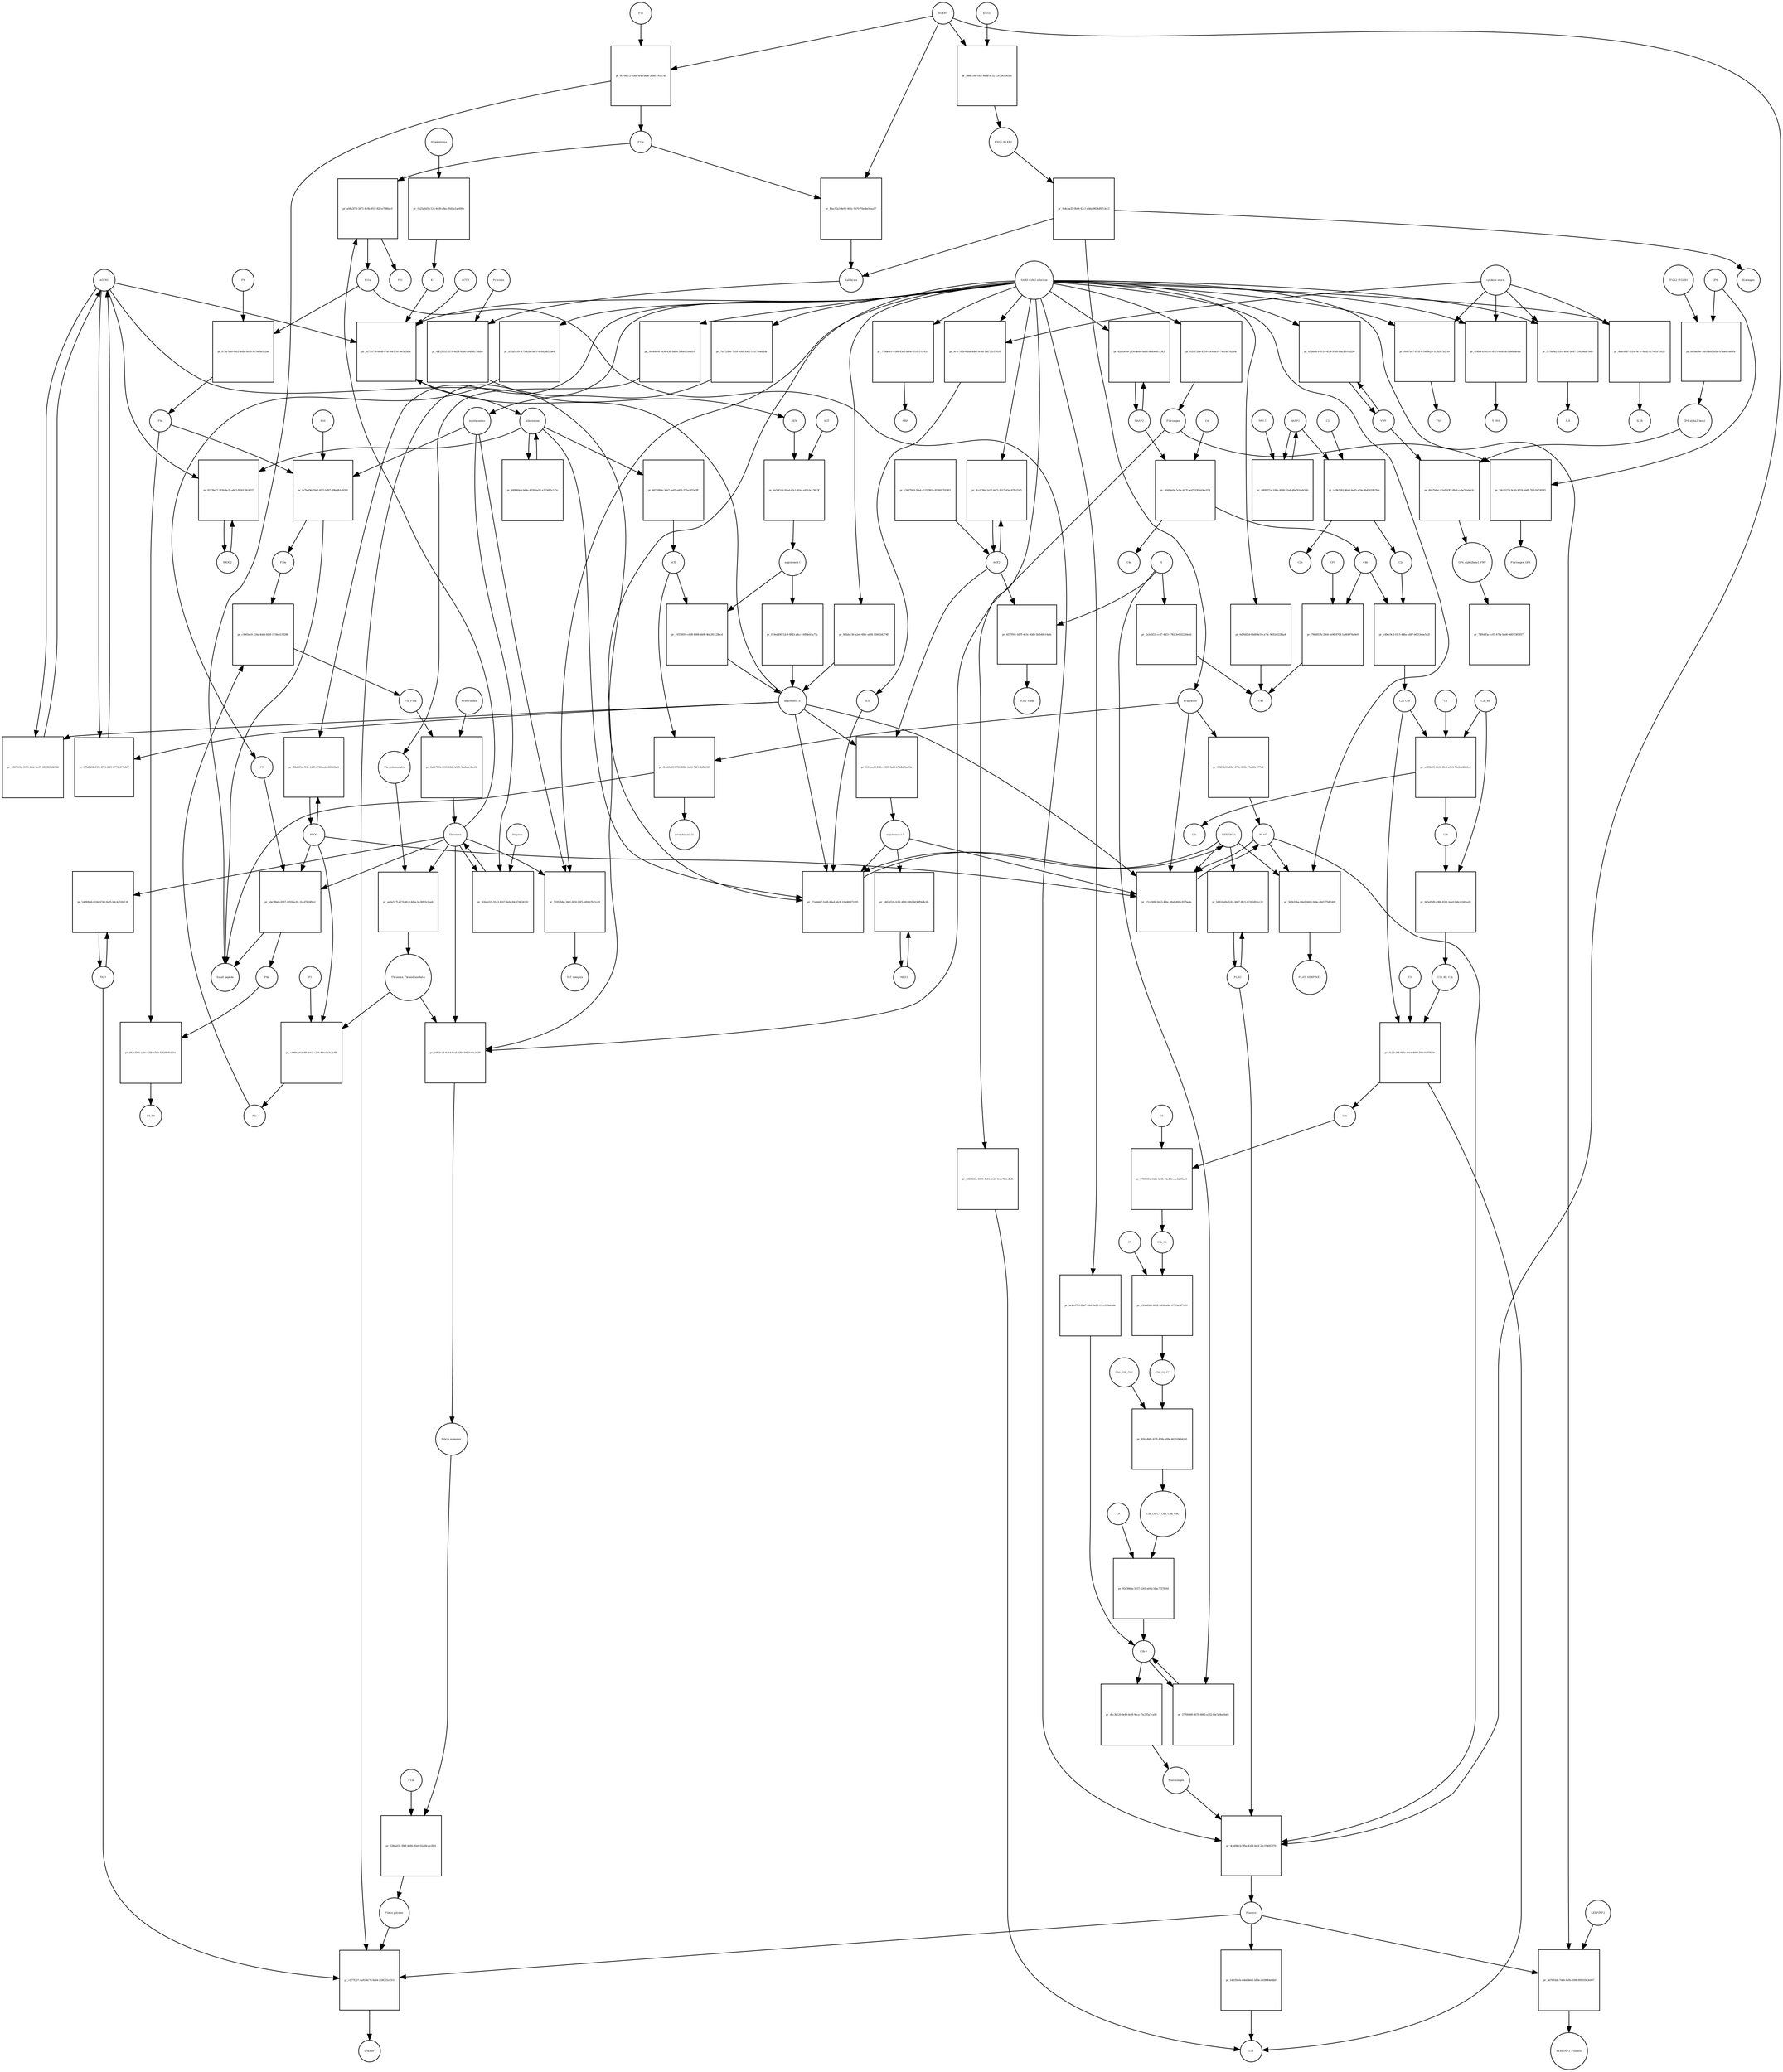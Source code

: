 strict digraph  {
F8 [annotation="urn_miriam_hgnc_3546|urn_miriam_taxonomy_9606", bipartite=0, cls=macromolecule, fontsize=4, label=F8, shape=circle];
"pr_a4e78bd4-6907-4959-ac81-1b1d7826fbe2" [annotation="", bipartite=1, cls=process, fontsize=4, label="pr_a4e78bd4-6907-4959-ac81-1b1d7826fbe2", shape=square];
"Small peptide" [annotation=urn_miriam_mesh_D010446, bipartite=0, cls=macromolecule, fontsize=4, label="Small peptide", shape=circle];
F8a [annotation="urn_miriam_hgnc.symbol_F8|urn_miriam_mesh_D015944|urn_miriam_taxonomy_9606", bipartite=0, cls=macromolecule, fontsize=4, label=F8a, shape=circle];
Thrombin [annotation="urn_miriam_hgnc_3535|urn_miriam_taxonomy_9606", bipartite=0, cls=macromolecule, fontsize=4, label=Thrombin, shape=circle];
PROC [annotation="urn_miriam_hgnc_9451|urn_miriam_taxonomy_9606", bipartite=0, cls=macromolecule, fontsize=4, label=PROC, shape=circle];
AGTR1 [annotation=urn_miriam_hgnc_336, bipartite=0, cls=macromolecule, fontsize=4, label=AGTR1, shape=circle];
"pr_1807919d-1959-40dc-bc07-059981b82382" [annotation="", bipartite=1, cls=process, fontsize=4, label="pr_1807919d-1959-40dc-bc07-059981b82382", shape=square];
"angiotensin II" [annotation="urn_miriam_obo.chebi_CHEBI%3A2718|urn_miriam_taxonomy_9606", bipartite=0, cls="simple chemical", fontsize=4, label="angiotensin II", shape=circle];
NR3C2 [annotation="", bipartite=0, cls=macromolecule, fontsize=4, label=NR3C2, shape=circle];
"pr_8273bef7-2836-4e32-a8e2-f630139c8237" [annotation="", bipartite=1, cls=process, fontsize=4, label="pr_8273bef7-2836-4e32-a8e2-f630139c8237", shape=square];
aldosterone [annotation="urn_miriam_obo.chebi_CHEBI%3A27584", bipartite=0, cls="simple chemical", fontsize=4, label=aldosterone, shape=circle];
"pr_d49060e4-b64e-4339-ba91-e363db5c122c" [annotation="", bipartite=1, cls=process, fontsize=4, label="pr_d49060e4-b64e-4339-ba91-e363db5c122c", shape=square];
SERPINE1 [annotation="", bipartite=0, cls=macromolecule, fontsize=4, label=SERPINE1, shape=circle];
"pr_27abb4d7-fa48-48ad-bb24-105d48971895" [annotation="", bipartite=1, cls=process, fontsize=4, label="pr_27abb4d7-fa48-48ad-bb24-105d48971895", shape=square];
"angiotensin I-7" [annotation="urn_miriam_obo.chebi_CHEBI%3A55438|urn_miriam_taxonomy_9606", bipartite=0, cls="simple chemical", fontsize=4, label="angiotensin I-7", shape=circle];
IL6 [annotation="urn_miriam_hgnc_6018|urn_miriam_taxonomy_9606", bipartite=0, cls=macromolecule, fontsize=4, label=IL6, shape=circle];
"pr_92729738-d668-47af-98f1-5079e3afbfbc" [annotation="", bipartite=1, cls=process, fontsize=4, label="pr_92729738-d668-47af-98f1-5079e3afbfbc", shape=square];
"SARS-CoV-2 infection" [annotation="urn_miriam_taxonomy_2697049|urn_miriam_mesh_D012327", bipartite=0, cls=phenotype, fontsize=4, label="SARS-CoV-2 infection", shape=circle];
"K+" [annotation="urn_miriam_obo.chebi_CHEBI%3A29103", bipartite=0, cls="simple chemical", fontsize=4, label="K+", shape=circle];
ACTH [annotation=urn_miriam_hgnc_9201, bipartite=0, cls="simple chemical", fontsize=4, label=ACTH, shape=circle];
"pr_8d5dac56-a2e6-480c-af68-35661b4374f4" [annotation="", bipartite=1, cls=process, fontsize=4, label="pr_8d5dac56-a2e6-480c-af68-35661b4374f4", shape=square];
Bradykinin [annotation="urn_miriam_obo.chebi_CHEBI%3A3165|urn_miriam_taxonomy_9606", bipartite=0, cls=macromolecule, fontsize=4, label=Bradykinin, shape=circle];
"pr_8cb28e63-5786-432c-bafd-732142d5a06f" [annotation="", bipartite=1, cls=process, fontsize=4, label="pr_8cb28e63-5786-432c-bafd-732142d5a06f", shape=square];
"Bradykinin(1-5)" [annotation="urn_miriam_mesh_C079000|urn_miriam_taxonomy_9606", bipartite=0, cls=macromolecule, fontsize=4, label="Bradykinin(1-5)", shape=circle];
ACE [annotation="urn_miriam_hgnc_2707|urn_miriam_taxonomy_9606", bipartite=0, cls=macromolecule, fontsize=4, label=ACE, shape=circle];
"pr_5f303b31-d9bf-471b-980b-17aa83c977e4" [annotation="", bipartite=1, cls=process, fontsize=4, label="pr_5f303b31-d9bf-471b-980b-17aa83c977e4", shape=square];
PLAT [annotation="urn_miriam_hgnc_9051|urn_miriam_taxonomy_9606", bipartite=0, cls=macromolecule, fontsize=4, label=PLAT, shape=circle];
"pr_97b2b24f-89f3-4774-80f1-2776b571eb5f" [annotation="", bipartite=1, cls=process, fontsize=4, label="pr_97b2b24f-89f3-4774-80f1-2776b571eb5f", shape=square];
MAS1 [annotation="", bipartite=0, cls=macromolecule, fontsize=4, label=MAS1, shape=circle];
"pr_e462d326-fc62-4f00-90fd-dd36ff6c4c6b" [annotation="", bipartite=1, cls=process, fontsize=4, label="pr_e462d326-fc62-4f00-90fd-dd36ff6c4c6b", shape=square];
Fibrinogen [annotation="urn_miriam_pubmed_19296670|urn_miriam_obo.go_GO%3A0005577|urn_miriam_hgnc_3661|urn_miriam_hgnc_3662|urn_miriam_hgnc_3694|urn_miriam_taxonomy_9606", bipartite=0, cls=complex, fontsize=4, label=Fibrinogen, shape=circle];
"pr_58c85274-9c50-4729-ab88-767c04f38165" [annotation="", bipartite=1, cls=process, fontsize=4, label="pr_58c85274-9c50-4729-ab88-767c04f38165", shape=square];
GP6 [annotation="urn_miriam_hgnc_HGNC%3A14388|urn_miriam_taxonomy_9606", bipartite=0, cls=macromolecule, fontsize=4, label=GP6, shape=circle];
Fibrinogen_GP6 [annotation="urn_miriam_pubmed_19296670|urn_miriam_obo.go_GO%3A0005577|urn_miriam_hgnc_HGNC%3A14388|urn_miriam_taxonomy_9606", bipartite=0, cls=complex, fontsize=4, label=Fibrinogen_GP6, shape=circle];
GP6_alpha2_beta1 [annotation="urn_miriam_pubmed_25051961|urn_miriam_taxonomy_10090|urn_miriam_hgnc_14338|urn_miriam_hgnc_6137|urn_miriam_hgnc_6153", bipartite=0, cls=complex, fontsize=4, label=GP6_alpha2_beta1, shape=circle];
"pr_4b570dbc-82a0-43f2-8fad-cc6e7cebdcfc" [annotation="", bipartite=1, cls=process, fontsize=4, label="pr_4b570dbc-82a0-43f2-8fad-cc6e7cebdcfc", shape=square];
VWF [annotation="urn_miriam_hgnc_12726|urn_miriam_taxonomy_9606", bipartite=0, cls=macromolecule, fontsize=4, label=VWF, shape=circle];
GP6_alpha2beta1_VWF [annotation="urn_miriam_pubmed_25051961|urn_miriam_taxonomy_10090|urn_miriam_hgnc_14338|urn_miriam_hgnc_6137|urn_miriam_hgnc_6153|urn_miriam_hgnc_12726", bipartite=0, cls=complex, fontsize=4, label=GP6_alpha2beta1_VWF, shape=circle];
"pr_d65bd9bc-58f0-46ff-afba-b7aae63489fa" [annotation="", bipartite=1, cls=process, fontsize=4, label="pr_d65bd9bc-58f0-46ff-afba-b7aae63489fa", shape=square];
ITGA2_ITGAB1 [annotation="urn_miriam_intact_EBI-16428357|urn_miriam_hgnc_6137|urn_miriam_hgnc_6153|urn_miriam_taxonomy_9606", bipartite=0, cls=complex, fontsize=4, label=ITGA2_ITGAB1, shape=circle];
"pr_7df4445a-cc87-47ba-b5d0-9d03f3858571" [annotation="", bipartite=1, cls="omitted process", fontsize=4, label="pr_7df4445a-cc87-47ba-b5d0-9d03f3858571", shape=square];
"Fibrin polymer" [annotation="urn_miriam_mesh_C465961|urn_miriam_taxonomy_9606", bipartite=0, cls=macromolecule, fontsize=4, label="Fibrin polymer", shape=circle];
"pr_c877f227-4a81-4c70-9a44-218f225cf351" [annotation="", bipartite=1, cls=process, fontsize=4, label="pr_c877f227-4a81-4c70-9a44-218f225cf351", shape=square];
"D-dimer" [annotation="urn_miriam_pubmed_19008457|urn_miriam_mesh_C036309|urn_miriam_taxonomy_9606", bipartite=0, cls=macromolecule, fontsize=4, label="D-dimer", shape=circle];
Plasmin [annotation="urn_miriam_hgnc.symbol_PLG|urn_miriam_mesh_D005341|urn_miriam_brenda_3.4.21.7|urn_miriam_taxonomy_9606", bipartite=0, cls=macromolecule, fontsize=4, label=Plasmin, shape=circle];
TAFI [annotation="urn_miriam_hgnc_1546|urn_miriam_taxonomy_9606", bipartite=0, cls=macromolecule, fontsize=4, label=TAFI, shape=circle];
"Fibrin monomer" [annotation="urn_miriam_mesh_C011468|urn_miriam_taxonomy_9606", bipartite=0, cls=macromolecule, fontsize=4, label="Fibrin monomer", shape=circle];
"pr_538aa03c-f86f-4e86-80e0-02ad6cce2881" [annotation="", bipartite=1, cls=process, fontsize=4, label="pr_538aa03c-f86f-4e86-80e0-02ad6cce2881", shape=square];
F13a [annotation="urn_miriam_hgnc.symbol_F13|urn_miriam_mesh_D026122|urn_miriam_brenda_2.3.2.13|urn_miriam_taxonomy_9606", bipartite=0, cls=macromolecule, fontsize=4, label=F13a, shape=circle];
"pr_f69d7a47-615f-4704-9d29-1c2b5a7a2f99" [annotation="", bipartite=1, cls=process, fontsize=4, label="pr_f69d7a47-615f-4704-9d29-1c2b5a7a2f99", shape=square];
TNF [annotation="urn_miriam_hgnc_11892|urn_miriam_taxonomy_9606", bipartite=0, cls=macromolecule, fontsize=4, label=TNF, shape=circle];
"cytokine storm" [annotation="urn_miriam_pubmed_2504360|urn_miriam_taxonomy_9606", bipartite=0, cls=phenotype, fontsize=4, label="cytokine storm", shape=circle];
"pr_248356eb-4bbd-46d1-b8de-dd380fdef4b0" [annotation="", bipartite=1, cls=process, fontsize=4, label="pr_248356eb-4bbd-46d1-b8de-dd380fdef4b0", shape=square];
C5a [annotation="urn_miriam_hgnc.symbol_C5|urn_miriam_mesh_D015936|urn_miriam_taxonomy_9606", bipartite=0, cls=macromolecule, fontsize=4, label=C5a, shape=circle];
"pr_dcc3b120-0e48-4ef8-9cca-75c385a7ca00" [annotation="", bipartite=1, cls=process, fontsize=4, label="pr_dcc3b120-0e48-4ef8-9cca-75c385a7ca00", shape=square];
Plasminogen [annotation="urn_miriam_hgnc_9071|urn_miriam_taxonomy_9606", bipartite=0, cls=macromolecule, fontsize=4, label=Plasminogen, shape=circle];
"C5b-9" [annotation="urn_miriam_obo.go_GO%3A0005579|urn_miriam_mesh_D015938|urn_miriam_mesh_D050776|urn_miriam_hgnc_1339|urn_miriam_hgnc_1346|urn_miriam_hgnc_1352|urn_miriam_hgnc_1353|urn_miriam_hgnc_1354|urn_miriam_hgnc_1358|urn_miriam_taxonomy_9606", bipartite=0, cls=complex, fontsize=4, label="C5b-9", shape=circle];
C2 [annotation="urn_miriam_hgnc_1248|urn_miriam_taxonomy_9606", bipartite=0, cls=macromolecule, fontsize=4, label=C2, shape=circle];
"pr_ce9b36b2-46a6-4e35-a19e-8b41618b7fee" [annotation="", bipartite=1, cls=process, fontsize=4, label="pr_ce9b36b2-46a6-4e35-a19e-8b41618b7fee", shape=square];
C2a [annotation="urn_miriam_hgnc.symbol_C2|urn_miriam_mesh_D050678|urn_miriam_taxonomy_9606", bipartite=0, cls=macromolecule, fontsize=4, label=C2a, shape=circle];
C2b [annotation="urn_miriam_hgnc.symbol_C2|urn_miriam_mesh_D050679|urn_miriam_taxonomy_9606", bipartite=0, cls=macromolecule, fontsize=4, label=C2b, shape=circle];
MASP1 [annotation="urn_miriam_hgnc_6901|urn_miriam_taxonomy_9606", bipartite=0, cls=macromolecule, fontsize=4, label=MASP1, shape=circle];
"pr_ef4bac41-e191-4515-be8c-dc5bb60be49c" [annotation="", bipartite=1, cls=process, fontsize=4, label="pr_ef4bac41-e191-4515-be8c-dc5bb60be49c", shape=square];
IL2RA [annotation="urn_miriam_hgnc_6008|urn_miriam_taxonomy_9606", bipartite=0, cls=macromolecule, fontsize=4, label=IL2RA, shape=circle];
"pr_f176a8a2-05cf-405c-b047-23429ad07b49" [annotation="", bipartite=1, cls=process, fontsize=4, label="pr_f176a8a2-05cf-405c-b047-23429ad07b49", shape=square];
IL8 [annotation="urn_miriam_hgnc_6025|urn_miriam_taxonomy_9606", bipartite=0, cls=macromolecule, fontsize=4, label=IL8, shape=circle];
"pr_0059831a-0890-4b84-8c21-9cdc733cdb3b" [annotation="", bipartite=1, cls=process, fontsize=4, label="pr_0059831a-0890-4b84-8c21-9cdc733cdb3b", shape=square];
"pr_9c1c782b-e38a-4db6-9c3d-1ad721cf561d" [annotation="", bipartite=1, cls=process, fontsize=4, label="pr_9c1c782b-e38a-4db6-9c3d-1ad721cf561d", shape=square];
"pr_4eace687-5558-4c7c-8cd2-d17603f7392e" [annotation="", bipartite=1, cls=process, fontsize=4, label="pr_4eace687-5558-4c7c-8cd2-d17603f7392e", shape=square];
IL1B [annotation="urn_miriam_hgnc_5992|urn_miriam_taxonomy_9606", bipartite=0, cls=macromolecule, fontsize=4, label=IL1B, shape=circle];
Prorenin [annotation="urn_miriam_hgnc_9958|urn_miriam_taxonomy_9606", bipartite=0, cls=macromolecule, fontsize=4, label=Prorenin, shape=circle];
"pr_43f25552-3578-4624-89d6-964bd8728bb9" [annotation="", bipartite=1, cls=process, fontsize=4, label="pr_43f25552-3578-4624-89d6-964bd8728bb9", shape=square];
REN [annotation="urn_miriam_hgnc.symbol_REN|urn_miriam_taxonomy_9606", bipartite=0, cls=macromolecule, fontsize=4, label=REN, shape=circle];
Kallikrein [annotation="urn_miriam_hgnc.symbol_KLKB1|urn_miriam_mesh_D020842|urn_miriam_brenda_3.4.21.34|urn_miriam_taxonomy_9606", bipartite=0, cls=macromolecule, fontsize=4, label=Kallikrein, shape=circle];
KLKB1 [annotation="urn_miriam_hgnc_6371|urn_miriam_taxonomy_9606", bipartite=0, cls=macromolecule, fontsize=4, label=KLKB1, shape=circle];
"pr_f0ac52a3-8e91-405c-9b70-79adbe5eaa57" [annotation="", bipartite=1, cls=process, fontsize=4, label="pr_f0ac52a3-8e91-405c-9b70-79adbe5eaa57", shape=square];
F12a [annotation="urn_miriam_hgnc.symbol_F12|urn_miriam_mesh_D015956|urn_miriam_brenda_3.4.21.38|urn_miriam_taxonomy_9606", bipartite=0, cls=macromolecule, fontsize=4, label=F12a, shape=circle];
"pr_38446664-5458-43ff-bac8-394492500d10" [annotation="", bipartite=1, cls=process, fontsize=4, label="pr_38446664-5458-43ff-bac8-394492500d10", shape=square];
Thrombomodulin [annotation="urn_miriam_hgnc_11784|urn_miriam_taxonomy_9606", bipartite=0, cls=macromolecule, fontsize=4, label=Thrombomodulin, shape=circle];
"pr_dd7693d8-7dc4-4efb-8598-99955943e607" [annotation="", bipartite=1, cls=process, fontsize=4, label="pr_dd7693d8-7dc4-4efb-8598-99955943e607", shape=square];
SERPINF2 [annotation="urn_miriam_hgnc_9075|urn_miriam_taxonomy_9606", bipartite=0, cls=macromolecule, fontsize=4, label=SERPINF2, shape=circle];
SERPINF2_Plasmin [annotation="urn_miriam_pubmed_2437112|urn_miriam_biogrid_314240|urn_miriam_hgnc_9075|urn_miriam_mesh_D005341|urn_miriam_taxonomy_9606", bipartite=0, cls=complex, fontsize=4, label=SERPINF2_Plasmin, shape=circle];
"pr_6d766f2d-88d0-4c93-a74c-9e92d023f6a4" [annotation="", bipartite=1, cls=process, fontsize=4, label="pr_6d766f2d-88d0-4c93-a74c-9e92d023f6a4", shape=square];
C4d [annotation="urn_miriam_hgnc.symbol_C4b|urn_miriam_mesh_C032261|urn_miriam_taxonomy_9606", bipartite=0, cls=macromolecule, fontsize=4, label=C4d, shape=circle];
"pr_bcae67b9-2ba7-46ef-9e23-19cc028eebde" [annotation="", bipartite=1, cls=process, fontsize=4, label="pr_bcae67b9-2ba7-46ef-9e23-19cc028eebde", shape=square];
"pr_f8b00f1d-f13e-4485-8749-eab0489b0ba4" [annotation="", bipartite=1, cls=process, fontsize=4, label="pr_f8b00f1d-f13e-4485-8749-eab0489b0ba4", shape=square];
"pr_65d6d8c9-6118-4f54-95a8-bda3b101d2be" [annotation="", bipartite=1, cls=process, fontsize=4, label="pr_65d6d8c9-6118-4f54-95a8-bda3b101d2be", shape=square];
"pr_759de0cc-e56b-43d5-b60a-851f037cc619" [annotation="", bipartite=1, cls=process, fontsize=4, label="pr_759de0cc-e56b-43d5-b60a-851f037cc619", shape=square];
CRP [annotation="urn_miriam_hgnc_2367|urn_miriam_taxonomy_9606", bipartite=0, cls=macromolecule, fontsize=4, label=CRP, shape=circle];
"pr_377660d0-4676-4663-a102-8bc5c8ee9a61" [annotation="", bipartite=1, cls=process, fontsize=4, label="pr_377660d0-4676-4663-a102-8bc5c8ee9a61", shape=square];
S [annotation="urn_miriam_uniprot_P0DTC2|urn_miriam_uniprot_P59594|urn_miriam_taxonomy_2697049", bipartite=0, cls=macromolecule, fontsize=4, label=S, shape=circle];
"pr_2a3c5f21-cc47-45f3-a782-3e03322fdeeb" [annotation="", bipartite=1, cls=process, fontsize=4, label="pr_2a3c5f21-cc47-45f3-a782-3e03322fdeeb", shape=square];
"pr_9011ea09-212c-4905-9a48-a7ddb09adf0a" [annotation="", bipartite=1, cls=process, fontsize=4, label="pr_9011ea09-212c-4905-9a48-a7ddb09adf0a", shape=square];
ACE2 [annotation="urn_miriam_hgnc_13557|urn_miriam_taxonomy_9606", bipartite=0, cls=macromolecule, fontsize=4, label=ACE2, shape=circle];
"pr_c3437949-30a4-4125-981a-f03b91701862" [annotation="", bipartite=1, cls=process, fontsize=4, label="pr_c3437949-30a4-4125-981a-f03b91701862", shape=square];
"pr_6f37f91c-b07f-4e3c-80d8-5bfb48e14a0c" [annotation="", bipartite=1, cls=process, fontsize=4, label="pr_6f37f91c-b07f-4e3c-80d8-5bfb48e14a0c", shape=square];
ACE2_Spike [annotation="urn_miriam_pdb_6CS2|urn_miriam_hgnc_13557|urn_miriam_uniprot_P0DTC2|urn_miriam_taxonomy_9606|urn_miriam_taxonomy_2697049", bipartite=0, cls=complex, fontsize=4, label=ACE2_Spike, shape=circle];
"pr_3ccff36e-2a27-4d71-9617-d2ec67fe22d5" [annotation="", bipartite=1, cls=process, fontsize=4, label="pr_3ccff36e-2a27-4d71-9617-d2ec67fe22d5", shape=square];
"pr_7b1729ae-7b39-4049-9901-191f780aa1da" [annotation="", bipartite=1, cls=process, fontsize=4, label="pr_7b1729ae-7b39-4049-9901-191f780aa1da", shape=square];
Antithrombin [annotation="urn_miriam_hgnc_775|urn_miriam_taxonomy_9606", bipartite=0, cls=macromolecule, fontsize=4, label=Antithrombin, shape=circle];
"pr_a52a5539-5f75-42a0-a87f-ec6428b37be4" [annotation="", bipartite=1, cls=process, fontsize=4, label="pr_a52a5539-5f75-42a0-a87f-ec6428b37be4", shape=square];
C4b [annotation="urn_miriam_hgnc_1324|urn_miriam_taxonomy_9606", bipartite=0, cls=macromolecule, fontsize=4, label=C4b, shape=circle];
"pr_796d957b-2564-4e90-8704-1a664976c9e9" [annotation="", bipartite=1, cls=process, fontsize=4, label="pr_796d957b-2564-4e90-8704-1a664976c9e9", shape=square];
CFI [annotation="urn_miriam_hgnc_2771|urn_miriam_taxonomy_9606", bipartite=0, cls=macromolecule, fontsize=4, label=CFI, shape=circle];
C3b [annotation="urn_miriam_hgnc.symbol_C3|urn_miriam_mesh_D003179|urn_miriam_taxonomy_9606", bipartite=0, cls=macromolecule, fontsize=4, label=C3b, shape=circle];
"pr_0d5ef6d9-a986-4501-bde0-fb6c41b91ed3" [annotation="", bipartite=1, cls=process, fontsize=4, label="pr_0d5ef6d9-a986-4501-bde0-fb6c41b91ed3", shape=square];
C3b_Bb [annotation="urn_miriam_pubmed_12440962|urn_miriam_brenda_3.4.21.47|urn_miriam_mesh_D051561|urn_miriam_mesh_D003179|urn_miriam_hgnc_1037|urn_miriam_taxonomy_9606", bipartite=0, cls=complex, fontsize=4, label=C3b_Bb, shape=circle];
C3b_Bb_C3b [annotation="urn_miriam_pubmed_12440962|urn_miriam_brenda_34.4.21.47|urn_miriam_mesh_D051566|urn_miriam_mesh_D003179|urn_miriam_hgnc_1037|urn_miriam_taxonomy_9606", bipartite=0, cls=complex, fontsize=4, label=C3b_Bb_C3b, shape=circle];
"pr_cd9ec9cd-03c5-4d6a-a487-b6253ebe5a2f" [annotation="", bipartite=1, cls=process, fontsize=4, label="pr_cd9ec9cd-03c5-4d6a-a487-b6253ebe5a2f", shape=square];
C2a_C4b [annotation="urn_miriam_mesh_D051574|urn_miriam_brenda_3.4.21.43|urn_miriam_mesh_D050678|urn_miriam_hgnc_1324|urn_miriam_taxonomy_9606", bipartite=0, cls=complex, fontsize=4, label=C2a_C4b, shape=circle];
C4 [annotation="urn_miriam_mesh_D00318|urn_miriam_taxonomy_9606", bipartite=0, cls=macromolecule, fontsize=4, label=C4, shape=circle];
"pr_46484e0e-5c8e-447f-bed7-03fafa9ec074" [annotation="", bipartite=1, cls=process, fontsize=4, label="pr_46484e0e-5c8e-447f-bed7-03fafa9ec074", shape=square];
C4a [annotation="urn_miriam_hgnc_1323|urn_miriam_taxonomy_9606", bipartite=0, cls=macromolecule, fontsize=4, label=C4a, shape=circle];
MASP2 [annotation="urn_miriam_hgnc_6902|urn_miriam_taxonomy_9606", bipartite=0, cls=macromolecule, fontsize=4, label=MASP2, shape=circle];
"pr_d809371a-108a-4988-82e8-d0a7616da56b" [annotation="", bipartite=1, cls=process, fontsize=4, label="pr_d809371a-108a-4988-82e8-d0a7616da56b", shape=square];
MBL2 [annotation="urn_miriam_hgnc_6902|urn_miriam_taxonomy_9606", bipartite=0, cls=macromolecule, fontsize=4, label=MBL2, shape=circle];
"pr_d26e9c3e-2630-4eeb-8da6-b640e6fc1343" [annotation="", bipartite=1, cls=process, fontsize=4, label="pr_d26e9c3e-2630-4eeb-8da6-b640e6fc1343", shape=square];
PLAU [annotation="urn_miriam_hgnc_9052|urn_miriam_taxonomy_9606", bipartite=0, cls=macromolecule, fontsize=4, label=PLAU, shape=circle];
"pr_b8824e6b-5241-48d7-8fc5-42202d93cc20" [annotation="", bipartite=1, cls=process, fontsize=4, label="pr_b8824e6b-5241-48d7-8fc5-42202d93cc20", shape=square];
C5b_C6_C7_C8A_C8B_C8G [annotation="urn_miriam_pubmed_28630159|urn_miriam_mesh_C042295|urn_miriam_mesh_D050776|urn_miriam_hgnc_1339|urn_miriam_hgnc_1352|urn_miriam_hgnc_1353|urn_miriam_hgnc_1354|urn_miriam_taxonomy_9606", bipartite=0, cls=complex, fontsize=4, label=C5b_C6_C7_C8A_C8B_C8G, shape=circle];
"pr_92e3866a-5837-4261-a64b-56ac7f3761fd" [annotation="", bipartite=1, cls=process, fontsize=4, label="pr_92e3866a-5837-4261-a64b-56ac7f3761fd", shape=square];
C9 [annotation="urn_miriam_hgnc_1358|urn_miriam_taxonomy_9606", bipartite=0, cls=macromolecule, fontsize=4, label=C9, shape=circle];
C5b_C6_C7 [annotation="urn_miriam_pubmed_28630159|urn_miriam_mesh_C037453|urn_miriam_mesh_D050776|urn_miriam_hgnc_1339|urn_miriam_hgnc_1346|urn_miriam_taxonomy_9606", bipartite=0, cls=complex, fontsize=4, label=C5b_C6_C7, shape=circle];
"pr_45b1dbf6-427f-474b-a09e-463018eb4191" [annotation="", bipartite=1, cls=process, fontsize=4, label="pr_45b1dbf6-427f-474b-a09e-463018eb4191", shape=square];
C8A_C8B_C8G [annotation="urn_miriam_mesh_D003185|urn_miriam_hgnc_1353|urn_miriam_hgnc_1352|urn_miriam_hgnc_1354|urn_miriam_taxonomy_9606", bipartite=0, cls=complex, fontsize=4, label=C8A_C8B_C8G, shape=circle];
C5b_C6 [annotation="urn_miriam_mesh_C050974|urn_miriam_mesh_D050776|urn_miriam_hgnc_1339|urn_miriam_taxonomy_9606", bipartite=0, cls=complex, fontsize=4, label=C5b_C6, shape=circle];
"pr_c20ed9d0-6632-4d96-a6bf-6721ac3f7610" [annotation="", bipartite=1, cls=process, fontsize=4, label="pr_c20ed9d0-6632-4d96-a6bf-6721ac3f7610", shape=square];
C7 [annotation="urn_miriam_hgnc_HGNC%3A1346|urn_miriam_taxonomy_9606", bipartite=0, cls=macromolecule, fontsize=4, label=C7, shape=circle];
C5b [annotation="urn_miriam_hgnc.symbol_C5|urn_miriam_mesh_D050776|urn_miriam_taxonomy_9606", bipartite=0, cls=macromolecule, fontsize=4, label=C5b, shape=circle];
"pr_576994fe-4425-4a45-84a4-5ceacb295ae0" [annotation="", bipartite=1, cls=process, fontsize=4, label="pr_576994fe-4425-4a45-84a4-5ceacb295ae0", shape=square];
C6 [annotation="urn_miriam_hgnc_1339|urn_miriam_taxonomy_9606", bipartite=0, cls=macromolecule, fontsize=4, label=C6, shape=circle];
C5 [annotation="urn_miriam_hgnc_1331|urn_miriam_taxonomy_9606", bipartite=0, cls=macromolecule, fontsize=4, label=C5, shape=circle];
"pr_dc22c30f-0b3a-4bed-806f-742c6a77834e" [annotation="", bipartite=1, cls=process, fontsize=4, label="pr_dc22c30f-0b3a-4bed-806f-742c6a77834e", shape=square];
C3 [annotation="urn_miriam_hgnc_1318|urn_miriam_taxonomy_9606", bipartite=0, cls=macromolecule, fontsize=4, label=C3, shape=circle];
"pr_a183bcf0-2b1b-4fc3-a313-78e6ce22a3e6" [annotation="", bipartite=1, cls=process, fontsize=4, label="pr_a183bcf0-2b1b-4fc3-a313-78e6ce22a3e6", shape=square];
C3a [annotation="urn_miriam_hgnc.symbol_C3|urn_miriam_mesh_D015926|urn_miriam_taxonomy_9606", bipartite=0, cls=macromolecule, fontsize=4, label=C3a, shape=circle];
"pr_aa0a517f-e174-4fcd-8d5a-ba30f03cbee6" [annotation="", bipartite=1, cls=process, fontsize=4, label="pr_aa0a517f-e174-4fcd-8d5a-ba30f03cbee6", shape=square];
Thrombin_Thrombomodulin [annotation="urn_miriam_pubmed_6282863|urn_miriam_taxonomy_9986|urn_miriam_biogrid_283352|urn_miriam_mesh_D013917|urn_miriam_hgnc_11784", bipartite=0, cls=complex, fontsize=4, label=Thrombin_Thrombomodulin, shape=circle];
"pr_a0fcbce6-6c6d-4aaf-820a-0453e43c2c39" [annotation="", bipartite=1, cls=process, fontsize=4, label="pr_a0fcbce6-6c6d-4aaf-820a-0453e43c2c39", shape=square];
KNG1_KLKB1 [annotation="urn_miriam_pubmed_17598838|urn_miriam_intact_EBI-10087151|urn_miriam_hgnc_6371|urn_miriam_hgnc_6383|urn_miriam_taxonomy_9606", bipartite=0, cls=complex, fontsize=4, label=KNG1_KLKB1, shape=circle];
"pr_9b4cba35-0b44-42c1-adda-9834d9213e13" [annotation="", bipartite=1, cls=process, fontsize=4, label="pr_9b4cba35-0b44-42c1-adda-9834d9213e13", shape=square];
Kininogen [annotation="urn_miriam_hgnc.symbol_KNG1|urn_miriam_mesh_D019679|urn_miriam_taxonomy_9606", bipartite=0, cls=macromolecule, fontsize=4, label=Kininogen, shape=circle];
"pr_620d726a-4359-49ce-acf8-7461ac7d260a" [annotation="", bipartite=1, cls=process, fontsize=4, label="pr_620d726a-4359-49ce-acf8-7461ac7d260a", shape=square];
"angiotensin I" [annotation="urn_miriam_obo.chebi_CHEBI%3A2718|urn_miriam_taxonomy_9606", bipartite=0, cls="simple chemical", fontsize=4, label="angiotensin I", shape=circle];
"pr_019ed490-52c8-48d3-a8cc-c6fb4eb7a71a" [annotation="", bipartite=1, cls=process, fontsize=4, label="pr_019ed490-52c8-48d3-a8cc-c6fb4eb7a71a", shape=square];
"pr_566b1bba-84e0-4463-9d4e-d8d127b81469" [annotation="", bipartite=1, cls=process, fontsize=4, label="pr_566b1bba-84e0-4463-9d4e-d8d127b81469", shape=square];
PLAT_SERPINE1 [annotation="urn_miriam_pubmed_22449964|urn_miriam_intact_EBI-7800882|urn_miriam_hgnc_9051|urn_miriam_hgnc_8593|urn_miriam_taxonomy_9606", bipartite=0, cls=complex, fontsize=4, label=PLAT_SERPINE1, shape=circle];
"pr_1dd90bb6-61bb-47d0-9a95-b3c4cf264138" [annotation="", bipartite=1, cls=process, fontsize=4, label="pr_1dd90bb6-61bb-47d0-9a95-b3c4cf264138", shape=square];
"pr_67ccf48b-9d53-46bc-98af-d6fac857beda" [annotation="", bipartite=1, cls=process, fontsize=4, label="pr_67ccf48b-9d53-46bc-98af-d6fac857beda", shape=square];
"pr_55952b8d-3401-4f50-b6f5-0494b7b71ca9" [annotation="", bipartite=1, cls=process, fontsize=4, label="pr_55952b8d-3401-4f50-b6f5-0494b7b71ca9", shape=square];
"TAT complex" [annotation="urn_miriam_pubmed_22930518|urn_miriam_mesh_C046193|urn_miriam_mesh_D013917|urn_miriam_hgnc_775|urn_miriam_taxonomy_9606", bipartite=0, cls=complex, fontsize=4, label="TAT complex", shape=circle];
"pr_4cb846cb-9fbe-42d4-8d5f-2ec1f5692676" [annotation="", bipartite=1, cls=process, fontsize=4, label="pr_4cb846cb-9fbe-42d4-8d5f-2ec1f5692676", shape=square];
F11a [annotation="urn_miriam_hgnc.symbol_F11|urn_miriam_mesh_D015945|urn_miriam_brenda_3.4.21.27|urn_miriam_taxonomy_9606", bipartite=0, cls=macromolecule, fontsize=4, label=F11a, shape=circle];
"pr_426db325-91a3-4167-9efe-84c67d634192" [annotation="", bipartite=1, cls=process, fontsize=4, label="pr_426db325-91a3-4167-9efe-84c67d634192", shape=square];
Heparin [annotation="urn_miriam_pubmed_708377|urn_miriam_obo.chebi_CHEBI%3A28304|urn_miriam_taxonomy_9606", bipartite=0, cls="simple chemical", fontsize=4, label=Heparin, shape=circle];
Prothrombin [annotation="urn_miriam_hgnc_3535|urn_miriam_taxonomy_9606", bipartite=0, cls=macromolecule, fontsize=4, label=Prothrombin, shape=circle];
"pr_6a01701b-1118-43d5-b3d5-5fa2a0c60e61" [annotation="", bipartite=1, cls=process, fontsize=4, label="pr_6a01701b-1118-43d5-b3d5-5fa2a0c60e61", shape=square];
F5a_F10a [annotation="urn_miriam_pubmed_2303476|urn_miriam_mesh_C022475|urn_miriam_mesh_D15943|urn_miriam_mesh_D015951|urn_miriam_taxonomy_9606", bipartite=0, cls=complex, fontsize=4, label=F5a_F10a, shape=circle];
F10a [annotation="urn_miriam_hgnc.symbol_F10|urn_miriam_mesh_D015951|urn_miriam_brenda_3.4.21.6|urn_miriam_taxonomy_9606", bipartite=0, cls=macromolecule, fontsize=4, label=F10a, shape=circle];
"pr_c5665ec6-224a-4ddd-8d3f-1734e6119286" [annotation="", bipartite=1, cls=process, fontsize=4, label="pr_c5665ec6-224a-4ddd-8d3f-1734e6119286", shape=square];
F5a [annotation="urn_miriam_hgnc.symbol_F5|urn_miriam_mesh_D015943|urn_miriam_taxonomy_9606", bipartite=0, cls=macromolecule, fontsize=4, label=F5a, shape=circle];
F5 [annotation="urn_miriam_hgnc_3541|urn_miriam_taxonomy_9606", bipartite=0, cls=macromolecule, fontsize=4, label=F5, shape=circle];
"pr_c10f0cc9-5e89-4de2-a234-89ee1a3c3c88" [annotation="", bipartite=1, cls=process, fontsize=4, label="pr_c10f0cc9-5e89-4de2-a234-89ee1a3c3c88", shape=square];
F9a [annotation="urn_miriam_hgnc.symbol_F9|urn_miriam_mesh_D015949|urn_miriam_taxonomy_9606", bipartite=0, cls=macromolecule, fontsize=4, label=F9a, shape=circle];
"pr_d42e3501-cf4e-425b-a7ed-1b628e81d31e" [annotation="", bipartite=1, cls=process, fontsize=4, label="pr_d42e3501-cf4e-425b-a7ed-1b628e81d31e", shape=square];
F8_F9 [annotation="urn_miriam_pubmed_22471307|urn_miriam_hgnc_3546|urn_miriam_hgnc_35531|urn_miriam_intact_EBI-11621595|urn_miriam_taxonomy_9606", bipartite=0, cls=complex, fontsize=4, label=F8_F9, shape=circle];
F9 [annotation="urn_miriam_hgnc_35531|urn_miriam_taxonomy_9606", bipartite=0, cls=macromolecule, fontsize=4, label=F9, shape=circle];
"pr_675a7bb0-0602-46b4-b050-9e7ee6a1a2ae" [annotation="", bipartite=1, cls=process, fontsize=4, label="pr_675a7bb0-0602-46b4-b050-9e7ee6a1a2ae", shape=square];
"pr_b6dd7f40-f41f-448a-bc52-12c386106581" [annotation="", bipartite=1, cls=process, fontsize=4, label="pr_b6dd7f40-f41f-448a-bc52-12c386106581", shape=square];
KNG1 [annotation="urn_miriam_hgnc.symbol_6383|urn_miriam_taxonomy_9606", bipartite=0, cls=macromolecule, fontsize=4, label=KNG1, shape=circle];
"pr_a08a2f70-3871-4c0b-955f-82fce7086ac0" [annotation="", bipartite=1, cls=process, fontsize=4, label="pr_a08a2f70-3871-4c0b-955f-82fce7086ac0", shape=square];
F11 [annotation="urn_miriam_hgnc_3529|urn_miriam_taxonomy_9606", bipartite=0, cls=macromolecule, fontsize=4, label=F11, shape=circle];
F12 [annotation="urn_miriam_hgnc_3530|urn_miriam_taxonomy_9606", bipartite=0, cls=macromolecule, fontsize=4, label=F12, shape=circle];
"pr_0c70a672-93d8-4f43-bddf-2ebd7765d74f" [annotation="", bipartite=1, cls=process, fontsize=4, label="pr_0c70a672-93d8-4f43-bddf-2ebd7765d74f", shape=square];
"pr_c9373059-c608-4988-bb0b-46c281128bcd" [annotation="", bipartite=1, cls=process, fontsize=4, label="pr_c9373059-c608-4988-bb0b-46c281128bcd", shape=square];
F10 [annotation="urn_miriam_hgnc_3528|urn_miriam_taxonomy_9606", bipartite=0, cls=macromolecule, fontsize=4, label=F10, shape=circle];
"pr_fe7b4f9d-70e1-49f2-b397-496edb1a8280" [annotation="", bipartite=1, cls=process, fontsize=4, label="pr_fe7b4f9d-70e1-49f2-b397-496edb1a8280", shape=square];
AGT [annotation="urn_miriam_hgnc_333|urn_miriam_taxonomy_9606", bipartite=0, cls=macromolecule, fontsize=4, label=AGT, shape=circle];
"pr_da5bf146-91ad-43c1-b5aa-e87cbcc38c3f" [annotation="", bipartite=1, cls=process, fontsize=4, label="pr_da5bf146-91ad-43c1-b5aa-e87cbcc38c3f", shape=square];
"pr_467498de-3ab7-4e05-a403-377ec355a2ff" [annotation="", bipartite=1, cls=process, fontsize=4, label="pr_467498de-3ab7-4e05-a403-377ec355a2ff", shape=square];
"pr_0b25a6d3-c124-44d9-a8ac-f6d3a1ae606b" [annotation="", bipartite=1, cls=process, fontsize=4, label="pr_0b25a6d3-c124-44d9-a8ac-f6d3a1ae606b", shape=square];
Hypokalemia [annotation="urn_miriam_mesh_D007008|urn_miriam_taxonomy_9606", bipartite=0, cls=phenotype, fontsize=4, label=Hypokalemia, shape=circle];
F8 -> "pr_a4e78bd4-6907-4959-ac81-1b1d7826fbe2"  [annotation="", interaction_type=consumption];
"pr_a4e78bd4-6907-4959-ac81-1b1d7826fbe2" -> "Small peptide"  [annotation="", interaction_type=production];
"pr_a4e78bd4-6907-4959-ac81-1b1d7826fbe2" -> F8a  [annotation="", interaction_type=production];
F8a -> "pr_d42e3501-cf4e-425b-a7ed-1b628e81d31e"  [annotation="", interaction_type=consumption];
Thrombin -> "pr_a4e78bd4-6907-4959-ac81-1b1d7826fbe2"  [annotation="urn_miriam_pubmed_15746105|urn_miriam_taxonomy_9606", interaction_type=catalysis];
Thrombin -> "pr_aa0a517f-e174-4fcd-8d5a-ba30f03cbee6"  [annotation="", interaction_type=consumption];
Thrombin -> "pr_a0fcbce6-6c6d-4aaf-820a-0453e43c2c39"  [annotation="urn_miriam_pubmed_6282863|urn_miriam_pubmed_28228446|urn_miriam_pubmed_2117226|urn_miriam_taxonomy_9606", interaction_type=catalysis];
Thrombin -> "pr_1dd90bb6-61bb-47d0-9a95-b3c4cf264138"  [annotation="urn_miriam_pubmed_23809134|urn_miriam_taxonomy_9823", interaction_type=catalysis];
Thrombin -> "pr_55952b8d-3401-4f50-b6f5-0494b7b71ca9"  [annotation="", interaction_type=consumption];
Thrombin -> "pr_426db325-91a3-4167-9efe-84c67d634192"  [annotation="", interaction_type=consumption];
Thrombin -> "pr_a08a2f70-3871-4c0b-955f-82fce7086ac0"  [annotation="urn_miriam_pubmed_21304106|urn_miriam_pubmed_8631976|urn_miriam_taxonomy_9606", interaction_type=catalysis];
PROC -> "pr_a4e78bd4-6907-4959-ac81-1b1d7826fbe2"  [annotation="urn_miriam_pubmed_15746105|urn_miriam_taxonomy_9606", interaction_type=inhibition];
PROC -> "pr_f8b00f1d-f13e-4485-8749-eab0489b0ba4"  [annotation="", interaction_type=consumption];
PROC -> "pr_67ccf48b-9d53-46bc-98af-d6fac857beda"  [annotation="urn_miriam_pubmed_10373228|urn_miriam_pubmed_3124286|urn_miriam_taxonomy_9606|urn_miriam_pubmed_12091055|urn_miriam_pubmed_3096399", interaction_type=inhibition];
PROC -> "pr_c10f0cc9-5e89-4de2-a234-89ee1a3c3c88"  [annotation="urn_miriam_pubmed_6282863|urn_miriam_pubmed_6572921|urn_miriam_pubmed_2322551|urn_miriam_taxonomy_9606", interaction_type=inhibition];
AGTR1 -> "pr_1807919d-1959-40dc-bc07-059981b82382"  [annotation="", interaction_type=consumption];
AGTR1 -> "pr_8273bef7-2836-4e32-a8e2-f630139c8237"  [annotation="urn_miriam_pubmed_21349712|urn_miriam_taxonomy_10116|urn_miriam_pubmed_7045029|urn_miriam_taxonomy_10090", interaction_type=catalysis];
AGTR1 -> "pr_27abb4d7-fa48-48ad-bb24-105d48971895"  [annotation="urn_miriam_pubmed_2091055|urn_miriam_taxonomy_9606|urn_miriam_pubmed_8034668|urn_miriam_pubmed_20591974|urn_miriam_pubmed_11983698", interaction_type=catalysis];
AGTR1 -> "pr_92729738-d668-47af-98f1-5079e3afbfbc"  [annotation="urn_miriam_pubmed_8404594|urn_miriam_taxonomy_9606|urn_miriam_pubmed_173529|urn_miriam_taxonomy_9615|urn_miriam_pubmed_32565254", interaction_type=catalysis];
AGTR1 -> "pr_97b2b24f-89f3-4774-80f1-2776b571eb5f"  [annotation="", interaction_type=consumption];
"pr_1807919d-1959-40dc-bc07-059981b82382" -> AGTR1  [annotation="", interaction_type=production];
"angiotensin II" -> "pr_1807919d-1959-40dc-bc07-059981b82382"  [annotation="", interaction_type=stimulation];
"angiotensin II" -> "pr_27abb4d7-fa48-48ad-bb24-105d48971895"  [annotation="urn_miriam_pubmed_2091055|urn_miriam_taxonomy_9606|urn_miriam_pubmed_8034668|urn_miriam_pubmed_20591974|urn_miriam_pubmed_11983698", interaction_type=catalysis];
"angiotensin II" -> "pr_92729738-d668-47af-98f1-5079e3afbfbc"  [annotation="urn_miriam_pubmed_8404594|urn_miriam_taxonomy_9606|urn_miriam_pubmed_173529|urn_miriam_taxonomy_9615|urn_miriam_pubmed_32565254", interaction_type=catalysis];
"angiotensin II" -> "pr_97b2b24f-89f3-4774-80f1-2776b571eb5f"  [annotation="urn_miriam_pubmed_8158359|urn_miriam_taxonomy_9606", interaction_type=stimulation];
"angiotensin II" -> "pr_9011ea09-212c-4905-9a48-a7ddb09adf0a"  [annotation="", interaction_type=consumption];
"angiotensin II" -> "pr_67ccf48b-9d53-46bc-98af-d6fac857beda"  [annotation="urn_miriam_pubmed_10373228|urn_miriam_pubmed_3124286|urn_miriam_taxonomy_9606|urn_miriam_pubmed_12091055|urn_miriam_pubmed_3096399", interaction_type=catalysis];
NR3C2 -> "pr_8273bef7-2836-4e32-a8e2-f630139c8237"  [annotation="", interaction_type=consumption];
"pr_8273bef7-2836-4e32-a8e2-f630139c8237" -> NR3C2  [annotation="", interaction_type=production];
aldosterone -> "pr_8273bef7-2836-4e32-a8e2-f630139c8237"  [annotation="urn_miriam_pubmed_21349712|urn_miriam_taxonomy_10116|urn_miriam_pubmed_7045029|urn_miriam_taxonomy_10090", interaction_type=stimulation];
aldosterone -> "pr_d49060e4-b64e-4339-ba91-e363db5c122c"  [annotation="", interaction_type=consumption];
aldosterone -> "pr_27abb4d7-fa48-48ad-bb24-105d48971895"  [annotation="urn_miriam_pubmed_2091055|urn_miriam_taxonomy_9606|urn_miriam_pubmed_8034668|urn_miriam_pubmed_20591974|urn_miriam_pubmed_11983698", interaction_type=catalysis];
aldosterone -> "pr_467498de-3ab7-4e05-a403-377ec355a2ff"  [annotation="urn_miriam_pubmed_5932931|urn_miriam_taxonomy_10116", interaction_type=catalysis];
"pr_d49060e4-b64e-4339-ba91-e363db5c122c" -> aldosterone  [annotation="", interaction_type=production];
SERPINE1 -> "pr_27abb4d7-fa48-48ad-bb24-105d48971895"  [annotation="", interaction_type=consumption];
SERPINE1 -> "pr_b8824e6b-5241-48d7-8fc5-42202d93cc20"  [annotation="urn_miriam_pubmed_21199867|urn_miriam_taxonomy_9606", interaction_type=inhibition];
SERPINE1 -> "pr_566b1bba-84e0-4463-9d4e-d8d127b81469"  [annotation="", interaction_type=consumption];
SERPINE1 -> "pr_67ccf48b-9d53-46bc-98af-d6fac857beda"  [annotation="urn_miriam_pubmed_10373228|urn_miriam_pubmed_3124286|urn_miriam_taxonomy_9606|urn_miriam_pubmed_12091055|urn_miriam_pubmed_3096399", interaction_type=inhibition];
"pr_27abb4d7-fa48-48ad-bb24-105d48971895" -> SERPINE1  [annotation="", interaction_type=production];
"angiotensin I-7" -> "pr_27abb4d7-fa48-48ad-bb24-105d48971895"  [annotation="urn_miriam_pubmed_2091055|urn_miriam_taxonomy_9606|urn_miriam_pubmed_8034668|urn_miriam_pubmed_20591974|urn_miriam_pubmed_11983698", interaction_type=inhibition];
"angiotensin I-7" -> "pr_e462d326-fc62-4f00-90fd-dd36ff6c4c6b"  [annotation="urn_miriam_pubmed_18026570|urn_miriam_taxonomy_10090", interaction_type=stimulation];
"angiotensin I-7" -> "pr_67ccf48b-9d53-46bc-98af-d6fac857beda"  [annotation="urn_miriam_pubmed_10373228|urn_miriam_pubmed_3124286|urn_miriam_taxonomy_9606|urn_miriam_pubmed_12091055|urn_miriam_pubmed_3096399", interaction_type=inhibition];
IL6 -> "pr_27abb4d7-fa48-48ad-bb24-105d48971895"  [annotation="urn_miriam_pubmed_2091055|urn_miriam_taxonomy_9606|urn_miriam_pubmed_8034668|urn_miriam_pubmed_20591974|urn_miriam_pubmed_11983698", interaction_type=catalysis];
"pr_92729738-d668-47af-98f1-5079e3afbfbc" -> aldosterone  [annotation="", interaction_type=production];
"SARS-CoV-2 infection" -> "pr_92729738-d668-47af-98f1-5079e3afbfbc"  [annotation="urn_miriam_pubmed_8404594|urn_miriam_taxonomy_9606|urn_miriam_pubmed_173529|urn_miriam_taxonomy_9615|urn_miriam_pubmed_32565254", interaction_type="necessary stimulation"];
"SARS-CoV-2 infection" -> "pr_8d5dac56-a2e6-480c-af68-35661b4374f4"  [annotation="urn_miriam_pubmed_32048163|urn_miriam_taxonomy_9606", interaction_type=catalysis];
"SARS-CoV-2 infection" -> "pr_c877f227-4a81-4c70-9a44-218f225cf351"  [annotation="urn_miriam_pubmed_29096812|urn_miriam_pubmed_10574983|urn_miriam_pubmed_32172226|urn_miriam_taxonomy_9606", interaction_type="necessary stimulation"];
"SARS-CoV-2 infection" -> "pr_f69d7a47-615f-4704-9d29-1c2b5a7a2f99"  [annotation="urn_miriam_pubmed_32504360|urn_miriam_taxonomy_9606", interaction_type=stimulation];
"SARS-CoV-2 infection" -> "pr_ef4bac41-e191-4515-be8c-dc5bb60be49c"  [annotation="urn_miriam_pubmed_32286245|urn_miriam_taxonomy_9606", interaction_type=stimulation];
"SARS-CoV-2 infection" -> "pr_f176a8a2-05cf-405c-b047-23429ad07b49"  [annotation="urn_miriam_pubmed_32286245|urn_miriam_taxonomy_9606", interaction_type=stimulation];
"SARS-CoV-2 infection" -> "pr_0059831a-0890-4b84-8c21-9cdc733cdb3b"  [annotation="urn_miriam_pmc_PMC7260598|urn_miriam_taxonomy_9606", interaction_type="necessary stimulation"];
"SARS-CoV-2 infection" -> "pr_9c1c782b-e38a-4db6-9c3d-1ad721cf561d"  [annotation="urn_miriam_pubmed_32286245|urn_miriam_taxonomy_9606", interaction_type=stimulation];
"SARS-CoV-2 infection" -> "pr_4eace687-5558-4c7c-8cd2-d17603f7392e"  [annotation="urn_miriam_pubmed_32359396|urn_miriam_taxonomy_9606", interaction_type=stimulation];
"SARS-CoV-2 infection" -> "pr_38446664-5458-43ff-bac8-394492500d10"  [annotation="urn_miriam_doi_10.1101%2F2020.04.25.20077842|urn_miriam_taxonomy_9606", interaction_type="necessary stimulation"];
"SARS-CoV-2 infection" -> "pr_dd7693d8-7dc4-4efb-8598-99955943e607"  [annotation="urn_miriam_pubmed_2437112|urn_miriam_doi_10.1101%2F2020.04.25.20077842|urn_miriam_taxonomy_9606", interaction_type=stimulation];
"SARS-CoV-2 infection" -> "pr_6d766f2d-88d0-4c93-a74c-9e92d023f6a4"  [annotation="urn_miriam_pubmed_32299776|urn_miriam_taxonomy_9606", interaction_type=stimulation];
"SARS-CoV-2 infection" -> "pr_bcae67b9-2ba7-46ef-9e23-19cc028eebde"  [annotation="urn_miriam_pmc_PMC7260598|urn_miriam_taxonomy_9606", interaction_type="necessary stimulation"];
"SARS-CoV-2 infection" -> "pr_f8b00f1d-f13e-4485-8749-eab0489b0ba4"  [annotation="urn_miriam_pubmed_32302438|urn_miriam_taxonomy_9606", interaction_type="necessary stimulation"];
"SARS-CoV-2 infection" -> "pr_65d6d8c9-6118-4f54-95a8-bda3b101d2be"  [annotation="urn_miriam_pubmed_32367170|urn_miriam_taxonomy_9606", interaction_type="necessary stimulation"];
"SARS-CoV-2 infection" -> "pr_759de0cc-e56b-43d5-b60a-851f037cc619"  [annotation="urn_miriam_pubmed_32171076|urn_miriam_taxonomy_9606", interaction_type="necessary stimulation"];
"SARS-CoV-2 infection" -> "pr_3ccff36e-2a27-4d71-9617-d2ec67fe22d5"  [annotation="urn_miriam_pubmed_16008552|urn_miriam_taxonomy_9606", interaction_type=inhibition];
"SARS-CoV-2 infection" -> "pr_7b1729ae-7b39-4049-9901-191f780aa1da"  [annotation="urn_miriam_pubmed_32302438|urn_miriam_taxonomy_9606", interaction_type=inhibition];
"SARS-CoV-2 infection" -> "pr_a52a5539-5f75-42a0-a87f-ec6428b37be4"  [annotation="urn_miriam_pubmed_32367170|urn_miriam_taxonomy_9606", interaction_type="necessary stimulation"];
"SARS-CoV-2 infection" -> "pr_d26e9c3e-2630-4eeb-8da6-b640e6fc1343"  [annotation="urn_miriam_pubmed_11290788|urn_miriam_pubmed_32299776|urn_miriam_taxonomy_9606", interaction_type=stimulation];
"SARS-CoV-2 infection" -> "pr_a0fcbce6-6c6d-4aaf-820a-0453e43c2c39"  [annotation="urn_miriam_pubmed_6282863|urn_miriam_pubmed_28228446|urn_miriam_pubmed_2117226|urn_miriam_taxonomy_9606", interaction_type="necessary stimulation"];
"SARS-CoV-2 infection" -> "pr_620d726a-4359-49ce-acf8-7461ac7d260a"  [annotation="urn_miriam_pubmed_32172226|urn_miriam_taxonomy_9606", interaction_type="necessary stimulation"];
"SARS-CoV-2 infection" -> "pr_566b1bba-84e0-4463-9d4e-d8d127b81469"  [annotation="urn_miriam_pubmed_22449964|urn_miriam_doi_10.1101%2F2020.04.25.20077842|urn_miriam_taxonomy_9606", interaction_type="necessary stimulation"];
"SARS-CoV-2 infection" -> "pr_55952b8d-3401-4f50-b6f5-0494b7b71ca9"  [annotation="urn_miriam_pubmed_8136018|urn_miriam_doi_10.1101%2F2020.04.25.20077842|urn_miriam_taxonomy_9606", interaction_type="necessary stimulation"];
"K+" -> "pr_92729738-d668-47af-98f1-5079e3afbfbc"  [annotation="urn_miriam_pubmed_8404594|urn_miriam_taxonomy_9606|urn_miriam_pubmed_173529|urn_miriam_taxonomy_9615|urn_miriam_pubmed_32565254", interaction_type=catalysis];
ACTH -> "pr_92729738-d668-47af-98f1-5079e3afbfbc"  [annotation="urn_miriam_pubmed_8404594|urn_miriam_taxonomy_9606|urn_miriam_pubmed_173529|urn_miriam_taxonomy_9615|urn_miriam_pubmed_32565254", interaction_type=catalysis];
"pr_8d5dac56-a2e6-480c-af68-35661b4374f4" -> "angiotensin II"  [annotation="", interaction_type=production];
Bradykinin -> "pr_8cb28e63-5786-432c-bafd-732142d5a06f"  [annotation="", interaction_type=consumption];
Bradykinin -> "pr_5f303b31-d9bf-471b-980b-17aa83c977e4"  [annotation="urn_miriam_pubmed_9066005|urn_miriam_taxonomy_9606", interaction_type=stimulation];
Bradykinin -> "pr_67ccf48b-9d53-46bc-98af-d6fac857beda"  [annotation="urn_miriam_pubmed_10373228|urn_miriam_pubmed_3124286|urn_miriam_taxonomy_9606|urn_miriam_pubmed_12091055|urn_miriam_pubmed_3096399", interaction_type=catalysis];
"pr_8cb28e63-5786-432c-bafd-732142d5a06f" -> "Bradykinin(1-5)"  [annotation="", interaction_type=production];
"pr_8cb28e63-5786-432c-bafd-732142d5a06f" -> "Small peptide"  [annotation="", interaction_type=production];
ACE -> "pr_8cb28e63-5786-432c-bafd-732142d5a06f"  [annotation="urn_miriam_taxonomy_9606|urn_miriam_pubmed_10969042", interaction_type=catalysis];
ACE -> "pr_c9373059-c608-4988-bb0b-46c281128bcd"  [annotation="urn_miriam_taxonomy_9606|urn_miriam_pubmed_190881|urn_miriam_pubmed_10969042", interaction_type=catalysis];
"pr_5f303b31-d9bf-471b-980b-17aa83c977e4" -> PLAT  [annotation="", interaction_type=production];
PLAT -> "pr_566b1bba-84e0-4463-9d4e-d8d127b81469"  [annotation="", interaction_type=consumption];
PLAT -> "pr_67ccf48b-9d53-46bc-98af-d6fac857beda"  [annotation="", interaction_type=consumption];
PLAT -> "pr_4cb846cb-9fbe-42d4-8d5f-2ec1f5692676"  [annotation="urn_miriam_pubmed_89876|urn_miriam_taxonomy_9606|urn_miriam_pubmed_3850647|urn_miriam_pubmed_2966802|urn_miriam_pubmed_6539333", interaction_type=catalysis];
"pr_97b2b24f-89f3-4774-80f1-2776b571eb5f" -> AGTR1  [annotation="", interaction_type=production];
MAS1 -> "pr_e462d326-fc62-4f00-90fd-dd36ff6c4c6b"  [annotation="", interaction_type=consumption];
"pr_e462d326-fc62-4f00-90fd-dd36ff6c4c6b" -> MAS1  [annotation="", interaction_type=production];
Fibrinogen -> "pr_58c85274-9c50-4729-ab88-767c04f38165"  [annotation="", interaction_type=consumption];
Fibrinogen -> "pr_a0fcbce6-6c6d-4aaf-820a-0453e43c2c39"  [annotation="", interaction_type=consumption];
"pr_58c85274-9c50-4729-ab88-767c04f38165" -> Fibrinogen_GP6  [annotation="", interaction_type=production];
GP6 -> "pr_58c85274-9c50-4729-ab88-767c04f38165"  [annotation="", interaction_type=consumption];
GP6 -> "pr_d65bd9bc-58f0-46ff-afba-b7aae63489fa"  [annotation="", interaction_type=consumption];
GP6_alpha2_beta1 -> "pr_4b570dbc-82a0-43f2-8fad-cc6e7cebdcfc"  [annotation="", interaction_type=consumption];
"pr_4b570dbc-82a0-43f2-8fad-cc6e7cebdcfc" -> GP6_alpha2beta1_VWF  [annotation="", interaction_type=production];
VWF -> "pr_4b570dbc-82a0-43f2-8fad-cc6e7cebdcfc"  [annotation="", interaction_type=consumption];
VWF -> "pr_65d6d8c9-6118-4f54-95a8-bda3b101d2be"  [annotation="", interaction_type=consumption];
GP6_alpha2beta1_VWF -> "pr_7df4445a-cc87-47ba-b5d0-9d03f3858571"  [annotation="", interaction_type=consumption];
"pr_d65bd9bc-58f0-46ff-afba-b7aae63489fa" -> GP6_alpha2_beta1  [annotation="", interaction_type=production];
ITGA2_ITGAB1 -> "pr_d65bd9bc-58f0-46ff-afba-b7aae63489fa"  [annotation="", interaction_type=consumption];
"Fibrin polymer" -> "pr_c877f227-4a81-4c70-9a44-218f225cf351"  [annotation="", interaction_type=consumption];
"pr_c877f227-4a81-4c70-9a44-218f225cf351" -> "D-dimer"  [annotation="", interaction_type=production];
Plasmin -> "pr_c877f227-4a81-4c70-9a44-218f225cf351"  [annotation="urn_miriam_pubmed_29096812|urn_miriam_pubmed_10574983|urn_miriam_pubmed_32172226|urn_miriam_taxonomy_9606", interaction_type=catalysis];
Plasmin -> "pr_248356eb-4bbd-46d1-b8de-dd380fdef4b0"  [annotation="urn_miriam_pubmed_27077125|urn_miriam_taxonomy_10090", interaction_type="necessary stimulation"];
Plasmin -> "pr_dd7693d8-7dc4-4efb-8598-99955943e607"  [annotation="", interaction_type=consumption];
TAFI -> "pr_c877f227-4a81-4c70-9a44-218f225cf351"  [annotation="urn_miriam_pubmed_29096812|urn_miriam_pubmed_10574983|urn_miriam_pubmed_32172226|urn_miriam_taxonomy_9606", interaction_type=catalysis];
TAFI -> "pr_1dd90bb6-61bb-47d0-9a95-b3c4cf264138"  [annotation="", interaction_type=consumption];
"Fibrin monomer" -> "pr_538aa03c-f86f-4e86-80e0-02ad6cce2881"  [annotation="", interaction_type=consumption];
"pr_538aa03c-f86f-4e86-80e0-02ad6cce2881" -> "Fibrin polymer"  [annotation="", interaction_type=production];
F13a -> "pr_538aa03c-f86f-4e86-80e0-02ad6cce2881"  [annotation="urn_miriam_pubmed_29096812|urn_miriam_pubmed_7577232|urn_miriam_taxonomy_9606", interaction_type=catalysis];
"pr_f69d7a47-615f-4704-9d29-1c2b5a7a2f99" -> TNF  [annotation="", interaction_type=production];
"cytokine storm" -> "pr_f69d7a47-615f-4704-9d29-1c2b5a7a2f99"  [annotation="urn_miriam_pubmed_32504360|urn_miriam_taxonomy_9606", interaction_type=stimulation];
"cytokine storm" -> "pr_ef4bac41-e191-4515-be8c-dc5bb60be49c"  [annotation="urn_miriam_pubmed_32286245|urn_miriam_taxonomy_9606", interaction_type=stimulation];
"cytokine storm" -> "pr_f176a8a2-05cf-405c-b047-23429ad07b49"  [annotation="urn_miriam_pubmed_32286245|urn_miriam_taxonomy_9606", interaction_type=stimulation];
"cytokine storm" -> "pr_9c1c782b-e38a-4db6-9c3d-1ad721cf561d"  [annotation="urn_miriam_pubmed_32286245|urn_miriam_taxonomy_9606", interaction_type=stimulation];
"cytokine storm" -> "pr_4eace687-5558-4c7c-8cd2-d17603f7392e"  [annotation="urn_miriam_pubmed_32359396|urn_miriam_taxonomy_9606", interaction_type=stimulation];
"pr_248356eb-4bbd-46d1-b8de-dd380fdef4b0" -> C5a  [annotation="", interaction_type=production];
"pr_dcc3b120-0e48-4ef8-9cca-75c385a7ca00" -> Plasminogen  [annotation="", interaction_type=production];
Plasminogen -> "pr_4cb846cb-9fbe-42d4-8d5f-2ec1f5692676"  [annotation="", interaction_type=consumption];
"C5b-9" -> "pr_dcc3b120-0e48-4ef8-9cca-75c385a7ca00"  [annotation="urn_miriam_pubmed_9012652|urn_miriam_taxonomy_9606", interaction_type=stimulation];
"C5b-9" -> "pr_377660d0-4676-4663-a102-8bc5c8ee9a61"  [annotation="", interaction_type=consumption];
C2 -> "pr_ce9b36b2-46a6-4e35-a19e-8b41618b7fee"  [annotation="", interaction_type=consumption];
"pr_ce9b36b2-46a6-4e35-a19e-8b41618b7fee" -> C2a  [annotation="", interaction_type=production];
"pr_ce9b36b2-46a6-4e35-a19e-8b41618b7fee" -> C2b  [annotation="", interaction_type=production];
C2a -> "pr_cd9ec9cd-03c5-4d6a-a487-b6253ebe5a2f"  [annotation="", interaction_type=consumption];
MASP1 -> "pr_ce9b36b2-46a6-4e35-a19e-8b41618b7fee"  [annotation="urn_miriam_pubmed_10946292|urn_miriam_taxonomy_9606", interaction_type=catalysis];
MASP1 -> "pr_d809371a-108a-4988-82e8-d0a7616da56b"  [annotation="", interaction_type=consumption];
"pr_ef4bac41-e191-4515-be8c-dc5bb60be49c" -> IL2RA  [annotation="", interaction_type=production];
"pr_f176a8a2-05cf-405c-b047-23429ad07b49" -> IL8  [annotation="", interaction_type=production];
"pr_0059831a-0890-4b84-8c21-9cdc733cdb3b" -> C5a  [annotation="", interaction_type=production];
"pr_9c1c782b-e38a-4db6-9c3d-1ad721cf561d" -> IL6  [annotation="", interaction_type=production];
"pr_4eace687-5558-4c7c-8cd2-d17603f7392e" -> IL1B  [annotation="", interaction_type=production];
Prorenin -> "pr_43f25552-3578-4624-89d6-964bd8728bb9"  [annotation="", interaction_type=consumption];
"pr_43f25552-3578-4624-89d6-964bd8728bb9" -> REN  [annotation="", interaction_type=production];
REN -> "pr_da5bf146-91ad-43c1-b5aa-e87cbcc38c3f"  [annotation="urn_miriam_pubmed_10585461|urn_miriam_pubmed_30934934|urn_miriam_pubmed_6172448|urn_miriam_taxonomy_9606", interaction_type=catalysis];
Kallikrein -> "pr_43f25552-3578-4624-89d6-964bd8728bb9"  [annotation="urn_miriam_pubmed_692685|urn_miriam_taxonomy_9606", interaction_type=catalysis];
KLKB1 -> "pr_f0ac52a3-8e91-405c-9b70-79adbe5eaa57"  [annotation="", interaction_type=consumption];
KLKB1 -> "pr_4cb846cb-9fbe-42d4-8d5f-2ec1f5692676"  [annotation="urn_miriam_pubmed_89876|urn_miriam_taxonomy_9606|urn_miriam_pubmed_3850647|urn_miriam_pubmed_2966802|urn_miriam_pubmed_6539333", interaction_type=catalysis];
KLKB1 -> "pr_b6dd7f40-f41f-448a-bc52-12c386106581"  [annotation="", interaction_type=consumption];
KLKB1 -> "pr_0c70a672-93d8-4f43-bddf-2ebd7765d74f"  [annotation="urn_miriam_pubmed_7391081|urn_miriam_taxonomy_9606|urn_miriam_pubmed_864009", interaction_type=catalysis];
"pr_f0ac52a3-8e91-405c-9b70-79adbe5eaa57" -> Kallikrein  [annotation="", interaction_type=production];
F12a -> "pr_f0ac52a3-8e91-405c-9b70-79adbe5eaa57"  [annotation="urn_miriam_pubmed_21304106|urn_miriam_taxonomy_9606", interaction_type=catalysis];
F12a -> "pr_a08a2f70-3871-4c0b-955f-82fce7086ac0"  [annotation="", interaction_type=consumption];
"pr_38446664-5458-43ff-bac8-394492500d10" -> Thrombomodulin  [annotation="", interaction_type=production];
Thrombomodulin -> "pr_aa0a517f-e174-4fcd-8d5a-ba30f03cbee6"  [annotation="", interaction_type=consumption];
"pr_dd7693d8-7dc4-4efb-8598-99955943e607" -> SERPINF2_Plasmin  [annotation="", interaction_type=production];
SERPINF2 -> "pr_dd7693d8-7dc4-4efb-8598-99955943e607"  [annotation="", interaction_type=consumption];
"pr_6d766f2d-88d0-4c93-a74c-9e92d023f6a4" -> C4d  [annotation="", interaction_type=production];
"pr_bcae67b9-2ba7-46ef-9e23-19cc028eebde" -> "C5b-9"  [annotation="", interaction_type=production];
"pr_f8b00f1d-f13e-4485-8749-eab0489b0ba4" -> PROC  [annotation="", interaction_type=production];
"pr_65d6d8c9-6118-4f54-95a8-bda3b101d2be" -> VWF  [annotation="", interaction_type=production];
"pr_759de0cc-e56b-43d5-b60a-851f037cc619" -> CRP  [annotation="", interaction_type=production];
"pr_377660d0-4676-4663-a102-8bc5c8ee9a61" -> "C5b-9"  [annotation="", interaction_type=production];
S -> "pr_377660d0-4676-4663-a102-8bc5c8ee9a61"  [annotation="", interaction_type=consumption];
S -> "pr_2a3c5f21-cc47-45f3-a782-3e03322fdeeb"  [annotation="", interaction_type=consumption];
S -> "pr_6f37f91c-b07f-4e3c-80d8-5bfb48e14a0c"  [annotation="", interaction_type=consumption];
"pr_2a3c5f21-cc47-45f3-a782-3e03322fdeeb" -> C4d  [annotation="", interaction_type=production];
"pr_9011ea09-212c-4905-9a48-a7ddb09adf0a" -> "angiotensin I-7"  [annotation="", interaction_type=production];
ACE2 -> "pr_9011ea09-212c-4905-9a48-a7ddb09adf0a"  [annotation="urn_miriam_pubmed_23392115|urn_miriam_taxonomy_10090", interaction_type=catalysis];
ACE2 -> "pr_6f37f91c-b07f-4e3c-80d8-5bfb48e14a0c"  [annotation="", interaction_type=consumption];
ACE2 -> "pr_3ccff36e-2a27-4d71-9617-d2ec67fe22d5"  [annotation="", interaction_type=consumption];
"pr_c3437949-30a4-4125-981a-f03b91701862" -> ACE2  [annotation="", interaction_type=production];
"pr_6f37f91c-b07f-4e3c-80d8-5bfb48e14a0c" -> ACE2_Spike  [annotation="", interaction_type=production];
"pr_3ccff36e-2a27-4d71-9617-d2ec67fe22d5" -> ACE2  [annotation="", interaction_type=production];
"pr_7b1729ae-7b39-4049-9901-191f780aa1da" -> Antithrombin  [annotation="", interaction_type=production];
Antithrombin -> "pr_55952b8d-3401-4f50-b6f5-0494b7b71ca9"  [annotation="", interaction_type=consumption];
Antithrombin -> "pr_426db325-91a3-4167-9efe-84c67d634192"  [annotation="urn_miriam_pubmed_579490|urn_miriam_taxonomy_9606", interaction_type=inhibition];
Antithrombin -> "pr_fe7b4f9d-70e1-49f2-b397-496edb1a8280"  [annotation="urn_miriam_pubmed_11551226|urn_miriam_pubmed_15853774|urn_miriam_taxonomy_9606", interaction_type=inhibition];
"pr_a52a5539-5f75-42a0-a87f-ec6428b37be4" -> F8  [annotation="", interaction_type=production];
C4b -> "pr_796d957b-2564-4e90-8704-1a664976c9e9"  [annotation="", interaction_type=consumption];
C4b -> "pr_cd9ec9cd-03c5-4d6a-a487-b6253ebe5a2f"  [annotation="", interaction_type=consumption];
"pr_796d957b-2564-4e90-8704-1a664976c9e9" -> C4d  [annotation="", interaction_type=production];
CFI -> "pr_796d957b-2564-4e90-8704-1a664976c9e9"  [annotation="urn_miriam_pubmed_19362461|urn_miriam_taxonomy_9606", interaction_type=catalysis];
C3b -> "pr_0d5ef6d9-a986-4501-bde0-fb6c41b91ed3"  [annotation="", interaction_type=consumption];
"pr_0d5ef6d9-a986-4501-bde0-fb6c41b91ed3" -> C3b_Bb_C3b  [annotation="", interaction_type=production];
C3b_Bb -> "pr_0d5ef6d9-a986-4501-bde0-fb6c41b91ed3"  [annotation="", interaction_type=consumption];
C3b_Bb -> "pr_a183bcf0-2b1b-4fc3-a313-78e6ce22a3e6"  [annotation="urn_miriam_pubmed_427127|urn_miriam_taxonomy_9606|urn_miriam_pubmed_17395591", interaction_type=catalysis];
C3b_Bb_C3b -> "pr_dc22c30f-0b3a-4bed-806f-742c6a77834e"  [annotation="urn_miriam_pubmed_30083158|urn_miriam_taxonomy_9606|urn_miriam_pubmed_12878586", interaction_type=catalysis];
"pr_cd9ec9cd-03c5-4d6a-a487-b6253ebe5a2f" -> C2a_C4b  [annotation="", interaction_type=production];
C2a_C4b -> "pr_dc22c30f-0b3a-4bed-806f-742c6a77834e"  [annotation="urn_miriam_pubmed_30083158|urn_miriam_taxonomy_9606|urn_miriam_pubmed_12878586", interaction_type=catalysis];
C2a_C4b -> "pr_a183bcf0-2b1b-4fc3-a313-78e6ce22a3e6"  [annotation="urn_miriam_pubmed_427127|urn_miriam_taxonomy_9606|urn_miriam_pubmed_17395591", interaction_type=catalysis];
C4 -> "pr_46484e0e-5c8e-447f-bed7-03fafa9ec074"  [annotation="", interaction_type=consumption];
"pr_46484e0e-5c8e-447f-bed7-03fafa9ec074" -> C4b  [annotation="", interaction_type=production];
"pr_46484e0e-5c8e-447f-bed7-03fafa9ec074" -> C4a  [annotation="", interaction_type=production];
MASP2 -> "pr_46484e0e-5c8e-447f-bed7-03fafa9ec074"  [annotation="urn_miriam_pubmed_21664989|urn_miriam_taxonomy_9606", interaction_type=catalysis];
MASP2 -> "pr_d26e9c3e-2630-4eeb-8da6-b640e6fc1343"  [annotation="", interaction_type=consumption];
"pr_d809371a-108a-4988-82e8-d0a7616da56b" -> MASP1  [annotation="", interaction_type=production];
MBL2 -> "pr_d809371a-108a-4988-82e8-d0a7616da56b"  [annotation="urn_miriam_pubmed_11290788|urn_miriam_taxonomy_9606", interaction_type=stimulation];
"pr_d26e9c3e-2630-4eeb-8da6-b640e6fc1343" -> MASP2  [annotation="", interaction_type=production];
PLAU -> "pr_b8824e6b-5241-48d7-8fc5-42202d93cc20"  [annotation="", interaction_type=consumption];
PLAU -> "pr_4cb846cb-9fbe-42d4-8d5f-2ec1f5692676"  [annotation="urn_miriam_pubmed_89876|urn_miriam_taxonomy_9606|urn_miriam_pubmed_3850647|urn_miriam_pubmed_2966802|urn_miriam_pubmed_6539333", interaction_type=catalysis];
"pr_b8824e6b-5241-48d7-8fc5-42202d93cc20" -> PLAU  [annotation="", interaction_type=production];
C5b_C6_C7_C8A_C8B_C8G -> "pr_92e3866a-5837-4261-a64b-56ac7f3761fd"  [annotation="", interaction_type=consumption];
"pr_92e3866a-5837-4261-a64b-56ac7f3761fd" -> "C5b-9"  [annotation="", interaction_type=production];
C9 -> "pr_92e3866a-5837-4261-a64b-56ac7f3761fd"  [annotation="", interaction_type=consumption];
C5b_C6_C7 -> "pr_45b1dbf6-427f-474b-a09e-463018eb4191"  [annotation="", interaction_type=consumption];
"pr_45b1dbf6-427f-474b-a09e-463018eb4191" -> C5b_C6_C7_C8A_C8B_C8G  [annotation="", interaction_type=production];
C8A_C8B_C8G -> "pr_45b1dbf6-427f-474b-a09e-463018eb4191"  [annotation="", interaction_type=consumption];
C5b_C6 -> "pr_c20ed9d0-6632-4d96-a6bf-6721ac3f7610"  [annotation="", interaction_type=consumption];
"pr_c20ed9d0-6632-4d96-a6bf-6721ac3f7610" -> C5b_C6_C7  [annotation="", interaction_type=production];
C7 -> "pr_c20ed9d0-6632-4d96-a6bf-6721ac3f7610"  [annotation="", interaction_type=consumption];
C5b -> "pr_576994fe-4425-4a45-84a4-5ceacb295ae0"  [annotation="", interaction_type=consumption];
"pr_576994fe-4425-4a45-84a4-5ceacb295ae0" -> C5b_C6  [annotation="", interaction_type=production];
C6 -> "pr_576994fe-4425-4a45-84a4-5ceacb295ae0"  [annotation="", interaction_type=consumption];
C5 -> "pr_dc22c30f-0b3a-4bed-806f-742c6a77834e"  [annotation="", interaction_type=consumption];
"pr_dc22c30f-0b3a-4bed-806f-742c6a77834e" -> C5b  [annotation="", interaction_type=production];
"pr_dc22c30f-0b3a-4bed-806f-742c6a77834e" -> C5a  [annotation="", interaction_type=production];
C3 -> "pr_a183bcf0-2b1b-4fc3-a313-78e6ce22a3e6"  [annotation="", interaction_type=consumption];
"pr_a183bcf0-2b1b-4fc3-a313-78e6ce22a3e6" -> C3a  [annotation="", interaction_type=production];
"pr_a183bcf0-2b1b-4fc3-a313-78e6ce22a3e6" -> C3b  [annotation="", interaction_type=production];
"pr_aa0a517f-e174-4fcd-8d5a-ba30f03cbee6" -> Thrombin_Thrombomodulin  [annotation="", interaction_type=production];
Thrombin_Thrombomodulin -> "pr_a0fcbce6-6c6d-4aaf-820a-0453e43c2c39"  [annotation="urn_miriam_pubmed_6282863|urn_miriam_pubmed_28228446|urn_miriam_pubmed_2117226|urn_miriam_taxonomy_9606", interaction_type=inhibition];
Thrombin_Thrombomodulin -> "pr_c10f0cc9-5e89-4de2-a234-89ee1a3c3c88"  [annotation="urn_miriam_pubmed_6282863|urn_miriam_pubmed_6572921|urn_miriam_pubmed_2322551|urn_miriam_taxonomy_9606", interaction_type=inhibition];
"pr_a0fcbce6-6c6d-4aaf-820a-0453e43c2c39" -> "Fibrin monomer"  [annotation="", interaction_type=production];
KNG1_KLKB1 -> "pr_9b4cba35-0b44-42c1-adda-9834d9213e13"  [annotation="urn_miriam_pubmed_6768384|urn_miriam_pubmed_4627469|urn_miriam_taxonomy_9606", interaction_type=catalysis];
"pr_9b4cba35-0b44-42c1-adda-9834d9213e13" -> Kininogen  [annotation="", interaction_type=production];
"pr_9b4cba35-0b44-42c1-adda-9834d9213e13" -> Bradykinin  [annotation="", interaction_type=production];
"pr_9b4cba35-0b44-42c1-adda-9834d9213e13" -> Kallikrein  [annotation="", interaction_type=production];
"pr_620d726a-4359-49ce-acf8-7461ac7d260a" -> Fibrinogen  [annotation="", interaction_type=production];
"angiotensin I" -> "pr_019ed490-52c8-48d3-a8cc-c6fb4eb7a71a"  [annotation="", interaction_type=consumption];
"angiotensin I" -> "pr_c9373059-c608-4988-bb0b-46c281128bcd"  [annotation="", interaction_type=consumption];
"pr_019ed490-52c8-48d3-a8cc-c6fb4eb7a71a" -> "angiotensin II"  [annotation="", interaction_type=production];
"pr_566b1bba-84e0-4463-9d4e-d8d127b81469" -> PLAT_SERPINE1  [annotation="", interaction_type=production];
"pr_1dd90bb6-61bb-47d0-9a95-b3c4cf264138" -> TAFI  [annotation="", interaction_type=production];
"pr_67ccf48b-9d53-46bc-98af-d6fac857beda" -> PLAT  [annotation="", interaction_type=production];
"pr_55952b8d-3401-4f50-b6f5-0494b7b71ca9" -> "TAT complex"  [annotation="", interaction_type=production];
"pr_4cb846cb-9fbe-42d4-8d5f-2ec1f5692676" -> Plasmin  [annotation="", interaction_type=production];
F11a -> "pr_4cb846cb-9fbe-42d4-8d5f-2ec1f5692676"  [annotation="urn_miriam_pubmed_89876|urn_miriam_taxonomy_9606|urn_miriam_pubmed_3850647|urn_miriam_pubmed_2966802|urn_miriam_pubmed_6539333", interaction_type=catalysis];
F11a -> "pr_675a7bb0-0602-46b4-b050-9e7ee6a1a2ae"  [annotation="urn_miriam_pubmed_9100000|urn_miriam_taxonomy_9606", interaction_type=catalysis];
"pr_426db325-91a3-4167-9efe-84c67d634192" -> Thrombin  [annotation="", interaction_type=production];
Heparin -> "pr_426db325-91a3-4167-9efe-84c67d634192"  [annotation="urn_miriam_pubmed_579490|urn_miriam_taxonomy_9606", interaction_type=catalysis];
Prothrombin -> "pr_6a01701b-1118-43d5-b3d5-5fa2a0c60e61"  [annotation="", interaction_type=consumption];
"pr_6a01701b-1118-43d5-b3d5-5fa2a0c60e61" -> Thrombin  [annotation="", interaction_type=production];
F5a_F10a -> "pr_6a01701b-1118-43d5-b3d5-5fa2a0c60e61"  [annotation="urn_miriam_pubmed_4430674|urn_miriam_pubmed_3818642|urn_miriam_taxonomy_9606", interaction_type=catalysis];
F10a -> "pr_c5665ec6-224a-4ddd-8d3f-1734e6119286"  [annotation="", interaction_type=consumption];
"pr_c5665ec6-224a-4ddd-8d3f-1734e6119286" -> F5a_F10a  [annotation="", interaction_type=production];
F5a -> "pr_c5665ec6-224a-4ddd-8d3f-1734e6119286"  [annotation="", interaction_type=consumption];
F5 -> "pr_c10f0cc9-5e89-4de2-a234-89ee1a3c3c88"  [annotation="", interaction_type=consumption];
"pr_c10f0cc9-5e89-4de2-a234-89ee1a3c3c88" -> F5a  [annotation="", interaction_type=production];
F9a -> "pr_d42e3501-cf4e-425b-a7ed-1b628e81d31e"  [annotation="", interaction_type=consumption];
F9a -> "pr_fe7b4f9d-70e1-49f2-b397-496edb1a8280"  [annotation="urn_miriam_pubmed_11551226|urn_miriam_pubmed_15853774|urn_miriam_taxonomy_9606", interaction_type=catalysis];
"pr_d42e3501-cf4e-425b-a7ed-1b628e81d31e" -> F8_F9  [annotation="", interaction_type=production];
F9 -> "pr_675a7bb0-0602-46b4-b050-9e7ee6a1a2ae"  [annotation="", interaction_type=consumption];
"pr_675a7bb0-0602-46b4-b050-9e7ee6a1a2ae" -> F9a  [annotation="", interaction_type=production];
"pr_b6dd7f40-f41f-448a-bc52-12c386106581" -> KNG1_KLKB1  [annotation="", interaction_type=production];
KNG1 -> "pr_b6dd7f40-f41f-448a-bc52-12c386106581"  [annotation="", interaction_type=consumption];
"pr_a08a2f70-3871-4c0b-955f-82fce7086ac0" -> F11  [annotation="", interaction_type=production];
"pr_a08a2f70-3871-4c0b-955f-82fce7086ac0" -> F11a  [annotation="", interaction_type=production];
F12 -> "pr_0c70a672-93d8-4f43-bddf-2ebd7765d74f"  [annotation="", interaction_type=consumption];
"pr_0c70a672-93d8-4f43-bddf-2ebd7765d74f" -> F12a  [annotation="", interaction_type=production];
"pr_0c70a672-93d8-4f43-bddf-2ebd7765d74f" -> "Small peptide"  [annotation="", interaction_type=production];
"pr_c9373059-c608-4988-bb0b-46c281128bcd" -> "angiotensin II"  [annotation="", interaction_type=production];
F10 -> "pr_fe7b4f9d-70e1-49f2-b397-496edb1a8280"  [annotation="", interaction_type=consumption];
"pr_fe7b4f9d-70e1-49f2-b397-496edb1a8280" -> F10a  [annotation="", interaction_type=production];
"pr_fe7b4f9d-70e1-49f2-b397-496edb1a8280" -> "Small peptide"  [annotation="", interaction_type=production];
AGT -> "pr_da5bf146-91ad-43c1-b5aa-e87cbcc38c3f"  [annotation="", interaction_type=consumption];
"pr_da5bf146-91ad-43c1-b5aa-e87cbcc38c3f" -> "angiotensin I"  [annotation="", interaction_type=production];
"pr_467498de-3ab7-4e05-a403-377ec355a2ff" -> ACE  [annotation="", interaction_type=production];
"pr_0b25a6d3-c124-44d9-a8ac-f6d3a1ae606b" -> "K+"  [annotation="", interaction_type=production];
Hypokalemia -> "pr_0b25a6d3-c124-44d9-a8ac-f6d3a1ae606b"  [annotation="urn_miriam_pubmed_32525548|urn_miriam_taxonomy_9606", interaction_type=inhibition];
}

